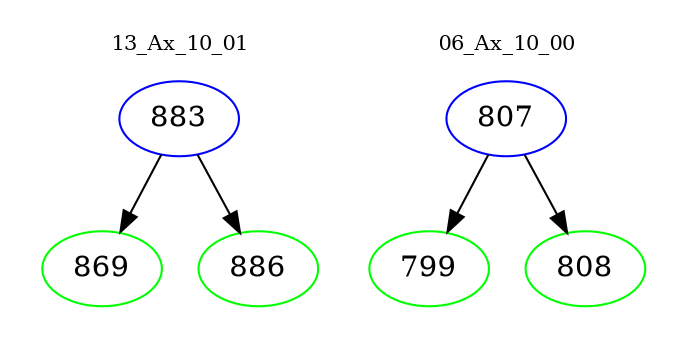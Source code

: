 digraph{
subgraph cluster_0 {
color = white
label = "13_Ax_10_01";
fontsize=10;
T0_883 [label="883", color="blue"]
T0_883 -> T0_869 [color="black"]
T0_869 [label="869", color="green"]
T0_883 -> T0_886 [color="black"]
T0_886 [label="886", color="green"]
}
subgraph cluster_1 {
color = white
label = "06_Ax_10_00";
fontsize=10;
T1_807 [label="807", color="blue"]
T1_807 -> T1_799 [color="black"]
T1_799 [label="799", color="green"]
T1_807 -> T1_808 [color="black"]
T1_808 [label="808", color="green"]
}
}
